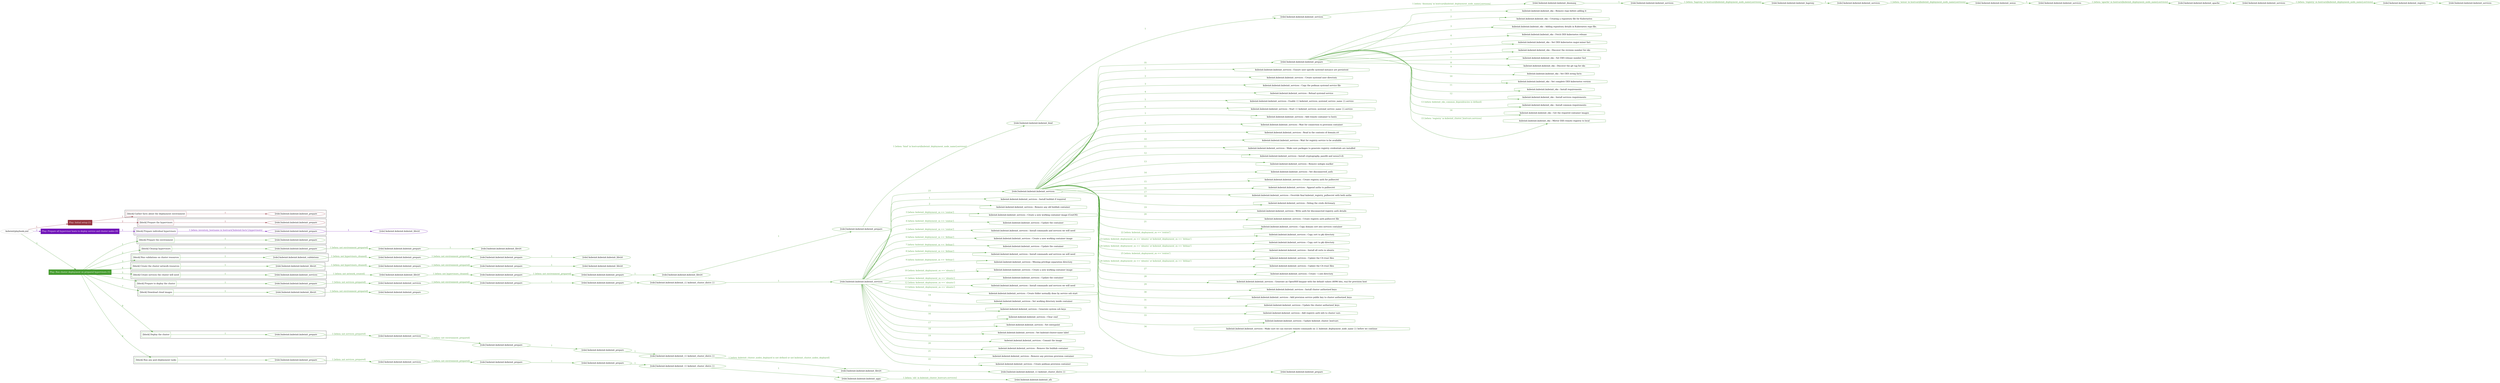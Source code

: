 digraph {
	graph [concentrate=true ordering=in rankdir=LR ratio=fill]
	edge [esep=5 sep=10]
	"kubeinit/playbook.yml" [id=root_node style=dotted]
	play_918ba68a [label="Play: Initial setup (1)" color="#973540" fontcolor="#ffffff" id=play_918ba68a shape=box style=filled tooltip=localhost]
	"kubeinit/playbook.yml" -> play_918ba68a [label="1 " color="#973540" fontcolor="#973540" id=edge_1efd10ea labeltooltip="1 " tooltip="1 "]
	subgraph "kubeinit.kubeinit.kubeinit_prepare" {
		role_f1407de5 [label="[role] kubeinit.kubeinit.kubeinit_prepare" color="#973540" id=role_f1407de5 tooltip="kubeinit.kubeinit.kubeinit_prepare"]
	}
	subgraph "kubeinit.kubeinit.kubeinit_prepare" {
		role_661bff23 [label="[role] kubeinit.kubeinit.kubeinit_prepare" color="#973540" id=role_661bff23 tooltip="kubeinit.kubeinit.kubeinit_prepare"]
	}
	subgraph "Play: Initial setup (1)" {
		play_918ba68a -> block_8cc761bc [label=1 color="#973540" fontcolor="#973540" id=edge_56174d0a labeltooltip=1 tooltip=1]
		subgraph cluster_block_8cc761bc {
			block_8cc761bc [label="[block] Gather facts about the deployment environment" color="#973540" id=block_8cc761bc labeltooltip="Gather facts about the deployment environment" shape=box tooltip="Gather facts about the deployment environment"]
			block_8cc761bc -> role_f1407de5 [label="1 " color="#973540" fontcolor="#973540" id=edge_96e2b418 labeltooltip="1 " tooltip="1 "]
		}
		play_918ba68a -> block_8b7b8305 [label=2 color="#973540" fontcolor="#973540" id=edge_c484c85b labeltooltip=2 tooltip=2]
		subgraph cluster_block_8b7b8305 {
			block_8b7b8305 [label="[block] Prepare the hypervisors" color="#973540" id=block_8b7b8305 labeltooltip="Prepare the hypervisors" shape=box tooltip="Prepare the hypervisors"]
			block_8b7b8305 -> role_661bff23 [label="1 " color="#973540" fontcolor="#973540" id=edge_1c0a8151 labeltooltip="1 " tooltip="1 "]
		}
	}
	play_7a9ab9d2 [label="Play: Prepare all hypervisor hosts to deploy service and cluster nodes (0)" color="#7114b8" fontcolor="#ffffff" id=play_7a9ab9d2 shape=box style=filled tooltip="Play: Prepare all hypervisor hosts to deploy service and cluster nodes (0)"]
	"kubeinit/playbook.yml" -> play_7a9ab9d2 [label="2 " color="#7114b8" fontcolor="#7114b8" id=edge_cee7fd29 labeltooltip="2 " tooltip="2 "]
	subgraph "kubeinit.kubeinit.kubeinit_libvirt" {
		role_3a8393b5 [label="[role] kubeinit.kubeinit.kubeinit_libvirt" color="#7114b8" id=role_3a8393b5 tooltip="kubeinit.kubeinit.kubeinit_libvirt"]
	}
	subgraph "kubeinit.kubeinit.kubeinit_prepare" {
		role_e92d46e2 [label="[role] kubeinit.kubeinit.kubeinit_prepare" color="#7114b8" id=role_e92d46e2 tooltip="kubeinit.kubeinit.kubeinit_prepare"]
		role_e92d46e2 -> role_3a8393b5 [label="1 " color="#7114b8" fontcolor="#7114b8" id=edge_518bd926 labeltooltip="1 " tooltip="1 "]
	}
	subgraph "Play: Prepare all hypervisor hosts to deploy service and cluster nodes (0)" {
		play_7a9ab9d2 -> block_3cc7a1a1 [label=1 color="#7114b8" fontcolor="#7114b8" id=edge_6fb647cf labeltooltip=1 tooltip=1]
		subgraph cluster_block_3cc7a1a1 {
			block_3cc7a1a1 [label="[block] Prepare individual hypervisors" color="#7114b8" id=block_3cc7a1a1 labeltooltip="Prepare individual hypervisors" shape=box tooltip="Prepare individual hypervisors"]
			block_3cc7a1a1 -> role_e92d46e2 [label="1 [when: inventory_hostname in hostvars['kubeinit-facts'].hypervisors]" color="#7114b8" fontcolor="#7114b8" id=edge_5772d5d2 labeltooltip="1 [when: inventory_hostname in hostvars['kubeinit-facts'].hypervisors]" tooltip="1 [when: inventory_hostname in hostvars['kubeinit-facts'].hypervisors]"]
		}
	}
	play_3d552c32 [label="Play: Run cluster deployment on prepared hypervisors (1)" color="#469c30" fontcolor="#ffffff" id=play_3d552c32 shape=box style=filled tooltip=localhost]
	"kubeinit/playbook.yml" -> play_3d552c32 [label="3 " color="#469c30" fontcolor="#469c30" id=edge_60f2bf89 labeltooltip="3 " tooltip="3 "]
	subgraph "kubeinit.kubeinit.kubeinit_prepare" {
		role_f127b344 [label="[role] kubeinit.kubeinit.kubeinit_prepare" color="#469c30" id=role_f127b344 tooltip="kubeinit.kubeinit.kubeinit_prepare"]
	}
	subgraph "kubeinit.kubeinit.kubeinit_libvirt" {
		role_cf878d34 [label="[role] kubeinit.kubeinit.kubeinit_libvirt" color="#469c30" id=role_cf878d34 tooltip="kubeinit.kubeinit.kubeinit_libvirt"]
	}
	subgraph "kubeinit.kubeinit.kubeinit_prepare" {
		role_595ef79d [label="[role] kubeinit.kubeinit.kubeinit_prepare" color="#469c30" id=role_595ef79d tooltip="kubeinit.kubeinit.kubeinit_prepare"]
		role_595ef79d -> role_cf878d34 [label="1 " color="#469c30" fontcolor="#469c30" id=edge_b015c3ea labeltooltip="1 " tooltip="1 "]
	}
	subgraph "kubeinit.kubeinit.kubeinit_prepare" {
		role_7c48eb66 [label="[role] kubeinit.kubeinit.kubeinit_prepare" color="#469c30" id=role_7c48eb66 tooltip="kubeinit.kubeinit.kubeinit_prepare"]
		role_7c48eb66 -> role_595ef79d [label="1 [when: not environment_prepared]" color="#469c30" fontcolor="#469c30" id=edge_e0b73550 labeltooltip="1 [when: not environment_prepared]" tooltip="1 [when: not environment_prepared]"]
	}
	subgraph "kubeinit.kubeinit.kubeinit_libvirt" {
		role_bab818fd [label="[role] kubeinit.kubeinit.kubeinit_libvirt" color="#469c30" id=role_bab818fd tooltip="kubeinit.kubeinit.kubeinit_libvirt"]
	}
	subgraph "kubeinit.kubeinit.kubeinit_prepare" {
		role_81f5540a [label="[role] kubeinit.kubeinit.kubeinit_prepare" color="#469c30" id=role_81f5540a tooltip="kubeinit.kubeinit.kubeinit_prepare"]
		role_81f5540a -> role_bab818fd [label="1 " color="#469c30" fontcolor="#469c30" id=edge_d04f6490 labeltooltip="1 " tooltip="1 "]
	}
	subgraph "kubeinit.kubeinit.kubeinit_prepare" {
		role_abc02565 [label="[role] kubeinit.kubeinit.kubeinit_prepare" color="#469c30" id=role_abc02565 tooltip="kubeinit.kubeinit.kubeinit_prepare"]
		role_abc02565 -> role_81f5540a [label="1 [when: not environment_prepared]" color="#469c30" fontcolor="#469c30" id=edge_1046a09b labeltooltip="1 [when: not environment_prepared]" tooltip="1 [when: not environment_prepared]"]
	}
	subgraph "kubeinit.kubeinit.kubeinit_validations" {
		role_a1668cff [label="[role] kubeinit.kubeinit.kubeinit_validations" color="#469c30" id=role_a1668cff tooltip="kubeinit.kubeinit.kubeinit_validations"]
		role_a1668cff -> role_abc02565 [label="1 [when: not hypervisors_cleaned]" color="#469c30" fontcolor="#469c30" id=edge_bd4558d5 labeltooltip="1 [when: not hypervisors_cleaned]" tooltip="1 [when: not hypervisors_cleaned]"]
	}
	subgraph "kubeinit.kubeinit.kubeinit_libvirt" {
		role_62e6d773 [label="[role] kubeinit.kubeinit.kubeinit_libvirt" color="#469c30" id=role_62e6d773 tooltip="kubeinit.kubeinit.kubeinit_libvirt"]
	}
	subgraph "kubeinit.kubeinit.kubeinit_prepare" {
		role_0148365e [label="[role] kubeinit.kubeinit.kubeinit_prepare" color="#469c30" id=role_0148365e tooltip="kubeinit.kubeinit.kubeinit_prepare"]
		role_0148365e -> role_62e6d773 [label="1 " color="#469c30" fontcolor="#469c30" id=edge_e806e5a5 labeltooltip="1 " tooltip="1 "]
	}
	subgraph "kubeinit.kubeinit.kubeinit_prepare" {
		role_32437adc [label="[role] kubeinit.kubeinit.kubeinit_prepare" color="#469c30" id=role_32437adc tooltip="kubeinit.kubeinit.kubeinit_prepare"]
		role_32437adc -> role_0148365e [label="1 [when: not environment_prepared]" color="#469c30" fontcolor="#469c30" id=edge_6270b22f labeltooltip="1 [when: not environment_prepared]" tooltip="1 [when: not environment_prepared]"]
	}
	subgraph "kubeinit.kubeinit.kubeinit_libvirt" {
		role_ecfae9c5 [label="[role] kubeinit.kubeinit.kubeinit_libvirt" color="#469c30" id=role_ecfae9c5 tooltip="kubeinit.kubeinit.kubeinit_libvirt"]
		role_ecfae9c5 -> role_32437adc [label="1 [when: not hypervisors_cleaned]" color="#469c30" fontcolor="#469c30" id=edge_6fb4c819 labeltooltip="1 [when: not hypervisors_cleaned]" tooltip="1 [when: not hypervisors_cleaned]"]
	}
	subgraph "kubeinit.kubeinit.kubeinit_services" {
		role_094075ec [label="[role] kubeinit.kubeinit.kubeinit_services" color="#469c30" id=role_094075ec tooltip="kubeinit.kubeinit.kubeinit_services"]
	}
	subgraph "kubeinit.kubeinit.kubeinit_registry" {
		role_20c29e0c [label="[role] kubeinit.kubeinit.kubeinit_registry" color="#469c30" id=role_20c29e0c tooltip="kubeinit.kubeinit.kubeinit_registry"]
		role_20c29e0c -> role_094075ec [label="1 " color="#469c30" fontcolor="#469c30" id=edge_195f979a labeltooltip="1 " tooltip="1 "]
	}
	subgraph "kubeinit.kubeinit.kubeinit_services" {
		role_046f8056 [label="[role] kubeinit.kubeinit.kubeinit_services" color="#469c30" id=role_046f8056 tooltip="kubeinit.kubeinit.kubeinit_services"]
		role_046f8056 -> role_20c29e0c [label="1 [when: 'registry' in hostvars[kubeinit_deployment_node_name].services]" color="#469c30" fontcolor="#469c30" id=edge_88fe9c7a labeltooltip="1 [when: 'registry' in hostvars[kubeinit_deployment_node_name].services]" tooltip="1 [when: 'registry' in hostvars[kubeinit_deployment_node_name].services]"]
	}
	subgraph "kubeinit.kubeinit.kubeinit_apache" {
		role_837d3e04 [label="[role] kubeinit.kubeinit.kubeinit_apache" color="#469c30" id=role_837d3e04 tooltip="kubeinit.kubeinit.kubeinit_apache"]
		role_837d3e04 -> role_046f8056 [label="1 " color="#469c30" fontcolor="#469c30" id=edge_8263f199 labeltooltip="1 " tooltip="1 "]
	}
	subgraph "kubeinit.kubeinit.kubeinit_services" {
		role_07a16ecd [label="[role] kubeinit.kubeinit.kubeinit_services" color="#469c30" id=role_07a16ecd tooltip="kubeinit.kubeinit.kubeinit_services"]
		role_07a16ecd -> role_837d3e04 [label="1 [when: 'apache' in hostvars[kubeinit_deployment_node_name].services]" color="#469c30" fontcolor="#469c30" id=edge_9e094db0 labeltooltip="1 [when: 'apache' in hostvars[kubeinit_deployment_node_name].services]" tooltip="1 [when: 'apache' in hostvars[kubeinit_deployment_node_name].services]"]
	}
	subgraph "kubeinit.kubeinit.kubeinit_nexus" {
		role_4c5d4cc5 [label="[role] kubeinit.kubeinit.kubeinit_nexus" color="#469c30" id=role_4c5d4cc5 tooltip="kubeinit.kubeinit.kubeinit_nexus"]
		role_4c5d4cc5 -> role_07a16ecd [label="1 " color="#469c30" fontcolor="#469c30" id=edge_5bdc5581 labeltooltip="1 " tooltip="1 "]
	}
	subgraph "kubeinit.kubeinit.kubeinit_services" {
		role_9b6362ce [label="[role] kubeinit.kubeinit.kubeinit_services" color="#469c30" id=role_9b6362ce tooltip="kubeinit.kubeinit.kubeinit_services"]
		role_9b6362ce -> role_4c5d4cc5 [label="1 [when: 'nexus' in hostvars[kubeinit_deployment_node_name].services]" color="#469c30" fontcolor="#469c30" id=edge_28c1fb8c labeltooltip="1 [when: 'nexus' in hostvars[kubeinit_deployment_node_name].services]" tooltip="1 [when: 'nexus' in hostvars[kubeinit_deployment_node_name].services]"]
	}
	subgraph "kubeinit.kubeinit.kubeinit_haproxy" {
		role_a5d31be4 [label="[role] kubeinit.kubeinit.kubeinit_haproxy" color="#469c30" id=role_a5d31be4 tooltip="kubeinit.kubeinit.kubeinit_haproxy"]
		role_a5d31be4 -> role_9b6362ce [label="1 " color="#469c30" fontcolor="#469c30" id=edge_3c68ffe3 labeltooltip="1 " tooltip="1 "]
	}
	subgraph "kubeinit.kubeinit.kubeinit_services" {
		role_4339f6b8 [label="[role] kubeinit.kubeinit.kubeinit_services" color="#469c30" id=role_4339f6b8 tooltip="kubeinit.kubeinit.kubeinit_services"]
		role_4339f6b8 -> role_a5d31be4 [label="1 [when: 'haproxy' in hostvars[kubeinit_deployment_node_name].services]" color="#469c30" fontcolor="#469c30" id=edge_f5efeb4f labeltooltip="1 [when: 'haproxy' in hostvars[kubeinit_deployment_node_name].services]" tooltip="1 [when: 'haproxy' in hostvars[kubeinit_deployment_node_name].services]"]
	}
	subgraph "kubeinit.kubeinit.kubeinit_dnsmasq" {
		role_e141abd1 [label="[role] kubeinit.kubeinit.kubeinit_dnsmasq" color="#469c30" id=role_e141abd1 tooltip="kubeinit.kubeinit.kubeinit_dnsmasq"]
		role_e141abd1 -> role_4339f6b8 [label="1 " color="#469c30" fontcolor="#469c30" id=edge_d1f5dcd1 labeltooltip="1 " tooltip="1 "]
	}
	subgraph "kubeinit.kubeinit.kubeinit_services" {
		role_dd51d723 [label="[role] kubeinit.kubeinit.kubeinit_services" color="#469c30" id=role_dd51d723 tooltip="kubeinit.kubeinit.kubeinit_services"]
		role_dd51d723 -> role_e141abd1 [label="1 [when: 'dnsmasq' in hostvars[kubeinit_deployment_node_name].services]" color="#469c30" fontcolor="#469c30" id=edge_9f2aecbc labeltooltip="1 [when: 'dnsmasq' in hostvars[kubeinit_deployment_node_name].services]" tooltip="1 [when: 'dnsmasq' in hostvars[kubeinit_deployment_node_name].services]"]
	}
	subgraph "kubeinit.kubeinit.kubeinit_bind" {
		role_f101cf07 [label="[role] kubeinit.kubeinit.kubeinit_bind" color="#469c30" id=role_f101cf07 tooltip="kubeinit.kubeinit.kubeinit_bind"]
		role_f101cf07 -> role_dd51d723 [label="1 " color="#469c30" fontcolor="#469c30" id=edge_1d645b64 labeltooltip="1 " tooltip="1 "]
	}
	subgraph "kubeinit.kubeinit.kubeinit_prepare" {
		role_5f753bd7 [label="[role] kubeinit.kubeinit.kubeinit_prepare" color="#469c30" id=role_5f753bd7 tooltip="kubeinit.kubeinit.kubeinit_prepare"]
		role_5f753bd7 -> role_f101cf07 [label="1 [when: 'bind' in hostvars[kubeinit_deployment_node_name].services]" color="#469c30" fontcolor="#469c30" id=edge_b86a0fb8 labeltooltip="1 [when: 'bind' in hostvars[kubeinit_deployment_node_name].services]" tooltip="1 [when: 'bind' in hostvars[kubeinit_deployment_node_name].services]"]
	}
	subgraph "kubeinit.kubeinit.kubeinit_libvirt" {
		role_2f51379f [label="[role] kubeinit.kubeinit.kubeinit_libvirt" color="#469c30" id=role_2f51379f tooltip="kubeinit.kubeinit.kubeinit_libvirt"]
		role_2f51379f -> role_5f753bd7 [label="1 " color="#469c30" fontcolor="#469c30" id=edge_13c995a6 labeltooltip="1 " tooltip="1 "]
	}
	subgraph "kubeinit.kubeinit.kubeinit_prepare" {
		role_6bbb5c79 [label="[role] kubeinit.kubeinit.kubeinit_prepare" color="#469c30" id=role_6bbb5c79 tooltip="kubeinit.kubeinit.kubeinit_prepare"]
		role_6bbb5c79 -> role_2f51379f [label="1 " color="#469c30" fontcolor="#469c30" id=edge_7dc81971 labeltooltip="1 " tooltip="1 "]
	}
	subgraph "kubeinit.kubeinit.kubeinit_prepare" {
		role_c3bdc1fc [label="[role] kubeinit.kubeinit.kubeinit_prepare" color="#469c30" id=role_c3bdc1fc tooltip="kubeinit.kubeinit.kubeinit_prepare"]
		role_c3bdc1fc -> role_6bbb5c79 [label="1 [when: not environment_prepared]" color="#469c30" fontcolor="#469c30" id=edge_ed33819f labeltooltip="1 [when: not environment_prepared]" tooltip="1 [when: not environment_prepared]"]
	}
	subgraph "kubeinit.kubeinit.kubeinit_libvirt" {
		role_c82b112e [label="[role] kubeinit.kubeinit.kubeinit_libvirt" color="#469c30" id=role_c82b112e tooltip="kubeinit.kubeinit.kubeinit_libvirt"]
		role_c82b112e -> role_c3bdc1fc [label="1 [when: not hypervisors_cleaned]" color="#469c30" fontcolor="#469c30" id=edge_be7187ee labeltooltip="1 [when: not hypervisors_cleaned]" tooltip="1 [when: not hypervisors_cleaned]"]
	}
	subgraph "kubeinit.kubeinit.kubeinit_services" {
		role_43496c4a [label="[role] kubeinit.kubeinit.kubeinit_services" color="#469c30" id=role_43496c4a tooltip="kubeinit.kubeinit.kubeinit_services"]
		role_43496c4a -> role_c82b112e [label="1 [when: not network_created]" color="#469c30" fontcolor="#469c30" id=edge_f74a3f91 labeltooltip="1 [when: not network_created]" tooltip="1 [when: not network_created]"]
	}
	subgraph "kubeinit.kubeinit.kubeinit_prepare" {
		role_42f8199a [label="[role] kubeinit.kubeinit.kubeinit_prepare" color="#469c30" id=role_42f8199a tooltip="kubeinit.kubeinit.kubeinit_prepare"]
		task_9af35cc7 [label="kubeinit.kubeinit.kubeinit_eks : Remove repo before adding it" color="#469c30" id=task_9af35cc7 shape=octagon tooltip="kubeinit.kubeinit.kubeinit_eks : Remove repo before adding it"]
		role_42f8199a -> task_9af35cc7 [label="1 " color="#469c30" fontcolor="#469c30" id=edge_1e8f75eb labeltooltip="1 " tooltip="1 "]
		task_215d381b [label="kubeinit.kubeinit.kubeinit_eks : Creating a repository file for Kubernetes" color="#469c30" id=task_215d381b shape=octagon tooltip="kubeinit.kubeinit.kubeinit_eks : Creating a repository file for Kubernetes"]
		role_42f8199a -> task_215d381b [label="2 " color="#469c30" fontcolor="#469c30" id=edge_4d7ae6e7 labeltooltip="2 " tooltip="2 "]
		task_49baae92 [label="kubeinit.kubeinit.kubeinit_eks : Adding repository details in Kubernetes repo file." color="#469c30" id=task_49baae92 shape=octagon tooltip="kubeinit.kubeinit.kubeinit_eks : Adding repository details in Kubernetes repo file."]
		role_42f8199a -> task_49baae92 [label="3 " color="#469c30" fontcolor="#469c30" id=edge_c2b42218 labeltooltip="3 " tooltip="3 "]
		task_e6534725 [label="kubeinit.kubeinit.kubeinit_eks : Fetch EKS kubernetes release" color="#469c30" id=task_e6534725 shape=octagon tooltip="kubeinit.kubeinit.kubeinit_eks : Fetch EKS kubernetes release"]
		role_42f8199a -> task_e6534725 [label="4 " color="#469c30" fontcolor="#469c30" id=edge_189df18c labeltooltip="4 " tooltip="4 "]
		task_7bc4596c [label="kubeinit.kubeinit.kubeinit_eks : Set EKS kubernetes major-minor fact" color="#469c30" id=task_7bc4596c shape=octagon tooltip="kubeinit.kubeinit.kubeinit_eks : Set EKS kubernetes major-minor fact"]
		role_42f8199a -> task_7bc4596c [label="5 " color="#469c30" fontcolor="#469c30" id=edge_dc9da13e labeltooltip="5 " tooltip="5 "]
		task_29f03e76 [label="kubeinit.kubeinit.kubeinit_eks : Discover the revision number for eks" color="#469c30" id=task_29f03e76 shape=octagon tooltip="kubeinit.kubeinit.kubeinit_eks : Discover the revision number for eks"]
		role_42f8199a -> task_29f03e76 [label="6 " color="#469c30" fontcolor="#469c30" id=edge_218143d6 labeltooltip="6 " tooltip="6 "]
		task_24f4b43c [label="kubeinit.kubeinit.kubeinit_eks : Set EKS release number fact" color="#469c30" id=task_24f4b43c shape=octagon tooltip="kubeinit.kubeinit.kubeinit_eks : Set EKS release number fact"]
		role_42f8199a -> task_24f4b43c [label="7 " color="#469c30" fontcolor="#469c30" id=edge_a0291d5d labeltooltip="7 " tooltip="7 "]
		task_e6f77eea [label="kubeinit.kubeinit.kubeinit_eks : Discover the git tag for eks" color="#469c30" id=task_e6f77eea shape=octagon tooltip="kubeinit.kubeinit.kubeinit_eks : Discover the git tag for eks"]
		role_42f8199a -> task_e6f77eea [label="8 " color="#469c30" fontcolor="#469c30" id=edge_dbdc8df5 labeltooltip="8 " tooltip="8 "]
		task_4ca1ca6b [label="kubeinit.kubeinit.kubeinit_eks : Set EKS string facts" color="#469c30" id=task_4ca1ca6b shape=octagon tooltip="kubeinit.kubeinit.kubeinit_eks : Set EKS string facts"]
		role_42f8199a -> task_4ca1ca6b [label="9 " color="#469c30" fontcolor="#469c30" id=edge_fba6ec37 labeltooltip="9 " tooltip="9 "]
		task_c435a0f3 [label="kubeinit.kubeinit.kubeinit_eks : Set complete EKS kubernetes version" color="#469c30" id=task_c435a0f3 shape=octagon tooltip="kubeinit.kubeinit.kubeinit_eks : Set complete EKS kubernetes version"]
		role_42f8199a -> task_c435a0f3 [label="10 " color="#469c30" fontcolor="#469c30" id=edge_bc1da6d1 labeltooltip="10 " tooltip="10 "]
		task_bbf9739a [label="kubeinit.kubeinit.kubeinit_eks : Install requirements" color="#469c30" id=task_bbf9739a shape=octagon tooltip="kubeinit.kubeinit.kubeinit_eks : Install requirements"]
		role_42f8199a -> task_bbf9739a [label="11 " color="#469c30" fontcolor="#469c30" id=edge_f922e145 labeltooltip="11 " tooltip="11 "]
		task_8426e854 [label="kubeinit.kubeinit.kubeinit_eks : Install services requirements" color="#469c30" id=task_8426e854 shape=octagon tooltip="kubeinit.kubeinit.kubeinit_eks : Install services requirements"]
		role_42f8199a -> task_8426e854 [label="12 " color="#469c30" fontcolor="#469c30" id=edge_8ace7669 labeltooltip="12 " tooltip="12 "]
		task_979f7e1d [label="kubeinit.kubeinit.kubeinit_eks : Install common requirements" color="#469c30" id=task_979f7e1d shape=octagon tooltip="kubeinit.kubeinit.kubeinit_eks : Install common requirements"]
		role_42f8199a -> task_979f7e1d [label="13 [when: kubeinit_eks_common_dependencies is defined]" color="#469c30" fontcolor="#469c30" id=edge_9b3107b0 labeltooltip="13 [when: kubeinit_eks_common_dependencies is defined]" tooltip="13 [when: kubeinit_eks_common_dependencies is defined]"]
		task_adcc5606 [label="kubeinit.kubeinit.kubeinit_eks : Get the required container images" color="#469c30" id=task_adcc5606 shape=octagon tooltip="kubeinit.kubeinit.kubeinit_eks : Get the required container images"]
		role_42f8199a -> task_adcc5606 [label="14 " color="#469c30" fontcolor="#469c30" id=edge_98e4f3e7 labeltooltip="14 " tooltip="14 "]
		task_8ec6428d [label="kubeinit.kubeinit.kubeinit_eks : Mirror EKS remote registry to local" color="#469c30" id=task_8ec6428d shape=octagon tooltip="kubeinit.kubeinit.kubeinit_eks : Mirror EKS remote registry to local"]
		role_42f8199a -> task_8ec6428d [label="15 [when: 'registry' in kubeinit_cluster_hostvars.services]" color="#469c30" fontcolor="#469c30" id=edge_6ce6237f labeltooltip="15 [when: 'registry' in kubeinit_cluster_hostvars.services]" tooltip="15 [when: 'registry' in kubeinit_cluster_hostvars.services]"]
	}
	subgraph "kubeinit.kubeinit.kubeinit_services" {
		role_307acd22 [label="[role] kubeinit.kubeinit.kubeinit_services" color="#469c30" id=role_307acd22 tooltip="kubeinit.kubeinit.kubeinit_services"]
		task_30e42488 [label="kubeinit.kubeinit.kubeinit_services : Ensure user specific systemd instance are persistent" color="#469c30" id=task_30e42488 shape=octagon tooltip="kubeinit.kubeinit.kubeinit_services : Ensure user specific systemd instance are persistent"]
		role_307acd22 -> task_30e42488 [label="1 " color="#469c30" fontcolor="#469c30" id=edge_3dcd9b49 labeltooltip="1 " tooltip="1 "]
		task_85291758 [label="kubeinit.kubeinit.kubeinit_services : Create systemd user directory" color="#469c30" id=task_85291758 shape=octagon tooltip="kubeinit.kubeinit.kubeinit_services : Create systemd user directory"]
		role_307acd22 -> task_85291758 [label="2 " color="#469c30" fontcolor="#469c30" id=edge_a69eae32 labeltooltip="2 " tooltip="2 "]
		task_4ec58cf5 [label="kubeinit.kubeinit.kubeinit_services : Copy the podman systemd service file" color="#469c30" id=task_4ec58cf5 shape=octagon tooltip="kubeinit.kubeinit.kubeinit_services : Copy the podman systemd service file"]
		role_307acd22 -> task_4ec58cf5 [label="3 " color="#469c30" fontcolor="#469c30" id=edge_cf082156 labeltooltip="3 " tooltip="3 "]
		task_69dcc1e6 [label="kubeinit.kubeinit.kubeinit_services : Reload systemd service" color="#469c30" id=task_69dcc1e6 shape=octagon tooltip="kubeinit.kubeinit.kubeinit_services : Reload systemd service"]
		role_307acd22 -> task_69dcc1e6 [label="4 " color="#469c30" fontcolor="#469c30" id=edge_c8e38b6d labeltooltip="4 " tooltip="4 "]
		task_1b8754cc [label="kubeinit.kubeinit.kubeinit_services : Enable {{ kubeinit_services_systemd_service_name }}.service" color="#469c30" id=task_1b8754cc shape=octagon tooltip="kubeinit.kubeinit.kubeinit_services : Enable {{ kubeinit_services_systemd_service_name }}.service"]
		role_307acd22 -> task_1b8754cc [label="5 " color="#469c30" fontcolor="#469c30" id=edge_4c748809 labeltooltip="5 " tooltip="5 "]
		task_e5d7d8bf [label="kubeinit.kubeinit.kubeinit_services : Start {{ kubeinit_services_systemd_service_name }}.service" color="#469c30" id=task_e5d7d8bf shape=octagon tooltip="kubeinit.kubeinit.kubeinit_services : Start {{ kubeinit_services_systemd_service_name }}.service"]
		role_307acd22 -> task_e5d7d8bf [label="6 " color="#469c30" fontcolor="#469c30" id=edge_524674cd labeltooltip="6 " tooltip="6 "]
		task_8543f63f [label="kubeinit.kubeinit.kubeinit_services : Add remote container to hosts" color="#469c30" id=task_8543f63f shape=octagon tooltip="kubeinit.kubeinit.kubeinit_services : Add remote container to hosts"]
		role_307acd22 -> task_8543f63f [label="7 " color="#469c30" fontcolor="#469c30" id=edge_c6b03e68 labeltooltip="7 " tooltip="7 "]
		task_9520b2fe [label="kubeinit.kubeinit.kubeinit_services : Wait for connection to provision container" color="#469c30" id=task_9520b2fe shape=octagon tooltip="kubeinit.kubeinit.kubeinit_services : Wait for connection to provision container"]
		role_307acd22 -> task_9520b2fe [label="8 " color="#469c30" fontcolor="#469c30" id=edge_a61e3e2c labeltooltip="8 " tooltip="8 "]
		task_41a17aa3 [label="kubeinit.kubeinit.kubeinit_services : Read in the contents of domain.crt" color="#469c30" id=task_41a17aa3 shape=octagon tooltip="kubeinit.kubeinit.kubeinit_services : Read in the contents of domain.crt"]
		role_307acd22 -> task_41a17aa3 [label="9 " color="#469c30" fontcolor="#469c30" id=edge_8b7b2b01 labeltooltip="9 " tooltip="9 "]
		task_9b8e089e [label="kubeinit.kubeinit.kubeinit_services : Wait for registry service to be available" color="#469c30" id=task_9b8e089e shape=octagon tooltip="kubeinit.kubeinit.kubeinit_services : Wait for registry service to be available"]
		role_307acd22 -> task_9b8e089e [label="10 " color="#469c30" fontcolor="#469c30" id=edge_cb2e9cdb labeltooltip="10 " tooltip="10 "]
		task_9bdd2e26 [label="kubeinit.kubeinit.kubeinit_services : Make sure packages to generate registry credentials are installed" color="#469c30" id=task_9bdd2e26 shape=octagon tooltip="kubeinit.kubeinit.kubeinit_services : Make sure packages to generate registry credentials are installed"]
		role_307acd22 -> task_9bdd2e26 [label="11 " color="#469c30" fontcolor="#469c30" id=edge_29523426 labeltooltip="11 " tooltip="11 "]
		task_65dc032c [label="kubeinit.kubeinit.kubeinit_services : Install cryptography, passlib and nexus3-cli" color="#469c30" id=task_65dc032c shape=octagon tooltip="kubeinit.kubeinit.kubeinit_services : Install cryptography, passlib and nexus3-cli"]
		role_307acd22 -> task_65dc032c [label="12 " color="#469c30" fontcolor="#469c30" id=edge_58adaeaa labeltooltip="12 " tooltip="12 "]
		task_3d05389c [label="kubeinit.kubeinit.kubeinit_services : Remove nologin marker" color="#469c30" id=task_3d05389c shape=octagon tooltip="kubeinit.kubeinit.kubeinit_services : Remove nologin marker"]
		role_307acd22 -> task_3d05389c [label="13 " color="#469c30" fontcolor="#469c30" id=edge_f75b898b labeltooltip="13 " tooltip="13 "]
		task_16c0255d [label="kubeinit.kubeinit.kubeinit_services : Set disconnected_auth" color="#469c30" id=task_16c0255d shape=octagon tooltip="kubeinit.kubeinit.kubeinit_services : Set disconnected_auth"]
		role_307acd22 -> task_16c0255d [label="14 " color="#469c30" fontcolor="#469c30" id=edge_a889833c labeltooltip="14 " tooltip="14 "]
		task_a5f92e58 [label="kubeinit.kubeinit.kubeinit_services : Create registry auth for pullsecret" color="#469c30" id=task_a5f92e58 shape=octagon tooltip="kubeinit.kubeinit.kubeinit_services : Create registry auth for pullsecret"]
		role_307acd22 -> task_a5f92e58 [label="15 " color="#469c30" fontcolor="#469c30" id=edge_92646d1c labeltooltip="15 " tooltip="15 "]
		task_7dbdfa8f [label="kubeinit.kubeinit.kubeinit_services : Append auths to pullsecret" color="#469c30" id=task_7dbdfa8f shape=octagon tooltip="kubeinit.kubeinit.kubeinit_services : Append auths to pullsecret"]
		role_307acd22 -> task_7dbdfa8f [label="16 " color="#469c30" fontcolor="#469c30" id=edge_7714f442 labeltooltip="16 " tooltip="16 "]
		task_cff396f3 [label="kubeinit.kubeinit.kubeinit_services : Override final kubeinit_registry_pullsecret with both auths" color="#469c30" id=task_cff396f3 shape=octagon tooltip="kubeinit.kubeinit.kubeinit_services : Override final kubeinit_registry_pullsecret with both auths"]
		role_307acd22 -> task_cff396f3 [label="17 " color="#469c30" fontcolor="#469c30" id=edge_9286ceb4 labeltooltip="17 " tooltip="17 "]
		task_c9c9a15b [label="kubeinit.kubeinit.kubeinit_services : Debug the creds dictionary" color="#469c30" id=task_c9c9a15b shape=octagon tooltip="kubeinit.kubeinit.kubeinit_services : Debug the creds dictionary"]
		role_307acd22 -> task_c9c9a15b [label="18 " color="#469c30" fontcolor="#469c30" id=edge_f8be31ab labeltooltip="18 " tooltip="18 "]
		task_5d37d640 [label="kubeinit.kubeinit.kubeinit_services : Write auth for disconnected registry auth details" color="#469c30" id=task_5d37d640 shape=octagon tooltip="kubeinit.kubeinit.kubeinit_services : Write auth for disconnected registry auth details"]
		role_307acd22 -> task_5d37d640 [label="19 " color="#469c30" fontcolor="#469c30" id=edge_81e962ee labeltooltip="19 " tooltip="19 "]
		task_009788d4 [label="kubeinit.kubeinit.kubeinit_services : Create registry auth pullsecret file" color="#469c30" id=task_009788d4 shape=octagon tooltip="kubeinit.kubeinit.kubeinit_services : Create registry auth pullsecret file"]
		role_307acd22 -> task_009788d4 [label="20 " color="#469c30" fontcolor="#469c30" id=edge_2ae14d13 labeltooltip="20 " tooltip="20 "]
		task_70c529dd [label="kubeinit.kubeinit.kubeinit_services : Copy domain cert into services container" color="#469c30" id=task_70c529dd shape=octagon tooltip="kubeinit.kubeinit.kubeinit_services : Copy domain cert into services container"]
		role_307acd22 -> task_70c529dd [label="21 " color="#469c30" fontcolor="#469c30" id=edge_2f804ef8 labeltooltip="21 " tooltip="21 "]
		task_13a7d7d1 [label="kubeinit.kubeinit.kubeinit_services : Copy cert to pki directory" color="#469c30" id=task_13a7d7d1 shape=octagon tooltip="kubeinit.kubeinit.kubeinit_services : Copy cert to pki directory"]
		role_307acd22 -> task_13a7d7d1 [label="22 [when: kubeinit_deployment_os == 'centos']" color="#469c30" fontcolor="#469c30" id=edge_45bb9f56 labeltooltip="22 [when: kubeinit_deployment_os == 'centos']" tooltip="22 [when: kubeinit_deployment_os == 'centos']"]
		task_66805b51 [label="kubeinit.kubeinit.kubeinit_services : Copy cert to pki directory" color="#469c30" id=task_66805b51 shape=octagon tooltip="kubeinit.kubeinit.kubeinit_services : Copy cert to pki directory"]
		role_307acd22 -> task_66805b51 [label="23 [when: kubeinit_deployment_os == 'ubuntu' or kubeinit_deployment_os == 'debian']" color="#469c30" fontcolor="#469c30" id=edge_b3bb1c3d labeltooltip="23 [when: kubeinit_deployment_os == 'ubuntu' or kubeinit_deployment_os == 'debian']" tooltip="23 [when: kubeinit_deployment_os == 'ubuntu' or kubeinit_deployment_os == 'debian']"]
		task_40d03343 [label="kubeinit.kubeinit.kubeinit_services : Install all certs in ubuntu" color="#469c30" id=task_40d03343 shape=octagon tooltip="kubeinit.kubeinit.kubeinit_services : Install all certs in ubuntu"]
		role_307acd22 -> task_40d03343 [label="24 [when: kubeinit_deployment_os == 'ubuntu' or kubeinit_deployment_os == 'debian']" color="#469c30" fontcolor="#469c30" id=edge_884d2e25 labeltooltip="24 [when: kubeinit_deployment_os == 'ubuntu' or kubeinit_deployment_os == 'debian']" tooltip="24 [when: kubeinit_deployment_os == 'ubuntu' or kubeinit_deployment_os == 'debian']"]
		task_c6a378ef [label="kubeinit.kubeinit.kubeinit_services : Update the CA trust files" color="#469c30" id=task_c6a378ef shape=octagon tooltip="kubeinit.kubeinit.kubeinit_services : Update the CA trust files"]
		role_307acd22 -> task_c6a378ef [label="25 [when: kubeinit_deployment_os == 'centos']" color="#469c30" fontcolor="#469c30" id=edge_f44ca7bc labeltooltip="25 [when: kubeinit_deployment_os == 'centos']" tooltip="25 [when: kubeinit_deployment_os == 'centos']"]
		task_0d7b70af [label="kubeinit.kubeinit.kubeinit_services : Update the CA trust files" color="#469c30" id=task_0d7b70af shape=octagon tooltip="kubeinit.kubeinit.kubeinit_services : Update the CA trust files"]
		role_307acd22 -> task_0d7b70af [label="26 [when: kubeinit_deployment_os == 'ubuntu' or kubeinit_deployment_os == 'debian']" color="#469c30" fontcolor="#469c30" id=edge_46f0b2e3 labeltooltip="26 [when: kubeinit_deployment_os == 'ubuntu' or kubeinit_deployment_os == 'debian']" tooltip="26 [when: kubeinit_deployment_os == 'ubuntu' or kubeinit_deployment_os == 'debian']"]
		task_1776f229 [label="kubeinit.kubeinit.kubeinit_services : Create ~/.ssh directory" color="#469c30" id=task_1776f229 shape=octagon tooltip="kubeinit.kubeinit.kubeinit_services : Create ~/.ssh directory"]
		role_307acd22 -> task_1776f229 [label="27 " color="#469c30" fontcolor="#469c30" id=edge_2a026d01 labeltooltip="27 " tooltip="27 "]
		task_534aa8c3 [label="kubeinit.kubeinit.kubeinit_services : Generate an OpenSSH keypair with the default values (4096 bits, rsa) for provision host" color="#469c30" id=task_534aa8c3 shape=octagon tooltip="kubeinit.kubeinit.kubeinit_services : Generate an OpenSSH keypair with the default values (4096 bits, rsa) for provision host"]
		role_307acd22 -> task_534aa8c3 [label="28 " color="#469c30" fontcolor="#469c30" id=edge_f8530119 labeltooltip="28 " tooltip="28 "]
		task_d08ca2db [label="kubeinit.kubeinit.kubeinit_services : Install cluster authorized keys" color="#469c30" id=task_d08ca2db shape=octagon tooltip="kubeinit.kubeinit.kubeinit_services : Install cluster authorized keys"]
		role_307acd22 -> task_d08ca2db [label="29 " color="#469c30" fontcolor="#469c30" id=edge_13485ac1 labeltooltip="29 " tooltip="29 "]
		task_684bbbc8 [label="kubeinit.kubeinit.kubeinit_services : Add provision service public key to cluster authorized_keys" color="#469c30" id=task_684bbbc8 shape=octagon tooltip="kubeinit.kubeinit.kubeinit_services : Add provision service public key to cluster authorized_keys"]
		role_307acd22 -> task_684bbbc8 [label="30 " color="#469c30" fontcolor="#469c30" id=edge_6015fbfc labeltooltip="30 " tooltip="30 "]
		task_6258ba2a [label="kubeinit.kubeinit.kubeinit_services : Update the cluster authorized_keys" color="#469c30" id=task_6258ba2a shape=octagon tooltip="kubeinit.kubeinit.kubeinit_services : Update the cluster authorized_keys"]
		role_307acd22 -> task_6258ba2a [label="31 " color="#469c30" fontcolor="#469c30" id=edge_d5737298 labeltooltip="31 " tooltip="31 "]
		task_db97fa9f [label="kubeinit.kubeinit.kubeinit_services : Add registry auth info to cluster vars" color="#469c30" id=task_db97fa9f shape=octagon tooltip="kubeinit.kubeinit.kubeinit_services : Add registry auth info to cluster vars"]
		role_307acd22 -> task_db97fa9f [label="32 " color="#469c30" fontcolor="#469c30" id=edge_77e712b2 labeltooltip="32 " tooltip="32 "]
		task_a7b5ab0e [label="kubeinit.kubeinit.kubeinit_services : Update kubeinit_cluster_hostvars" color="#469c30" id=task_a7b5ab0e shape=octagon tooltip="kubeinit.kubeinit.kubeinit_services : Update kubeinit_cluster_hostvars"]
		role_307acd22 -> task_a7b5ab0e [label="33 " color="#469c30" fontcolor="#469c30" id=edge_6d2695e6 labeltooltip="33 " tooltip="33 "]
		task_96824993 [label="kubeinit.kubeinit.kubeinit_services : Make sure we can execute remote commands on {{ kubeinit_deployment_node_name }} before we continue" color="#469c30" id=task_96824993 shape=octagon tooltip="kubeinit.kubeinit.kubeinit_services : Make sure we can execute remote commands on {{ kubeinit_deployment_node_name }} before we continue"]
		role_307acd22 -> task_96824993 [label="34 " color="#469c30" fontcolor="#469c30" id=edge_e182a81d labeltooltip="34 " tooltip="34 "]
		role_307acd22 -> role_42f8199a [label="35 " color="#469c30" fontcolor="#469c30" id=edge_dd78a5ce labeltooltip="35 " tooltip="35 "]
	}
	subgraph "kubeinit.kubeinit.kubeinit_services" {
		role_73b1ce68 [label="[role] kubeinit.kubeinit.kubeinit_services" color="#469c30" id=role_73b1ce68 tooltip="kubeinit.kubeinit.kubeinit_services"]
		task_4a568c9a [label="kubeinit.kubeinit.kubeinit_services : Install buildah if required" color="#469c30" id=task_4a568c9a shape=octagon tooltip="kubeinit.kubeinit.kubeinit_services : Install buildah if required"]
		role_73b1ce68 -> task_4a568c9a [label="1 " color="#469c30" fontcolor="#469c30" id=edge_2e054b9e labeltooltip="1 " tooltip="1 "]
		task_16b2a255 [label="kubeinit.kubeinit.kubeinit_services : Remove any old buildah container" color="#469c30" id=task_16b2a255 shape=octagon tooltip="kubeinit.kubeinit.kubeinit_services : Remove any old buildah container"]
		role_73b1ce68 -> task_16b2a255 [label="2 " color="#469c30" fontcolor="#469c30" id=edge_00b00fae labeltooltip="2 " tooltip="2 "]
		task_f599461d [label="kubeinit.kubeinit.kubeinit_services : Create a new working container image (CentOS)" color="#469c30" id=task_f599461d shape=octagon tooltip="kubeinit.kubeinit.kubeinit_services : Create a new working container image (CentOS)"]
		role_73b1ce68 -> task_f599461d [label="3 [when: kubeinit_deployment_os == 'centos']" color="#469c30" fontcolor="#469c30" id=edge_52fed6fd labeltooltip="3 [when: kubeinit_deployment_os == 'centos']" tooltip="3 [when: kubeinit_deployment_os == 'centos']"]
		task_1ebd8178 [label="kubeinit.kubeinit.kubeinit_services : Update the container" color="#469c30" id=task_1ebd8178 shape=octagon tooltip="kubeinit.kubeinit.kubeinit_services : Update the container"]
		role_73b1ce68 -> task_1ebd8178 [label="4 [when: kubeinit_deployment_os == 'centos']" color="#469c30" fontcolor="#469c30" id=edge_1a1a5a33 labeltooltip="4 [when: kubeinit_deployment_os == 'centos']" tooltip="4 [when: kubeinit_deployment_os == 'centos']"]
		task_cc7ac854 [label="kubeinit.kubeinit.kubeinit_services : Install commands and services we will need" color="#469c30" id=task_cc7ac854 shape=octagon tooltip="kubeinit.kubeinit.kubeinit_services : Install commands and services we will need"]
		role_73b1ce68 -> task_cc7ac854 [label="5 [when: kubeinit_deployment_os == 'centos']" color="#469c30" fontcolor="#469c30" id=edge_6c90a8b9 labeltooltip="5 [when: kubeinit_deployment_os == 'centos']" tooltip="5 [when: kubeinit_deployment_os == 'centos']"]
		task_13251646 [label="kubeinit.kubeinit.kubeinit_services : Create a new working container image" color="#469c30" id=task_13251646 shape=octagon tooltip="kubeinit.kubeinit.kubeinit_services : Create a new working container image"]
		role_73b1ce68 -> task_13251646 [label="6 [when: kubeinit_deployment_os == 'debian']" color="#469c30" fontcolor="#469c30" id=edge_8ee3b98e labeltooltip="6 [when: kubeinit_deployment_os == 'debian']" tooltip="6 [when: kubeinit_deployment_os == 'debian']"]
		task_8b07c138 [label="kubeinit.kubeinit.kubeinit_services : Update the container" color="#469c30" id=task_8b07c138 shape=octagon tooltip="kubeinit.kubeinit.kubeinit_services : Update the container"]
		role_73b1ce68 -> task_8b07c138 [label="7 [when: kubeinit_deployment_os == 'debian']" color="#469c30" fontcolor="#469c30" id=edge_421e4bd8 labeltooltip="7 [when: kubeinit_deployment_os == 'debian']" tooltip="7 [when: kubeinit_deployment_os == 'debian']"]
		task_5b15b09b [label="kubeinit.kubeinit.kubeinit_services : Install commands and services we will need" color="#469c30" id=task_5b15b09b shape=octagon tooltip="kubeinit.kubeinit.kubeinit_services : Install commands and services we will need"]
		role_73b1ce68 -> task_5b15b09b [label="8 [when: kubeinit_deployment_os == 'debian']" color="#469c30" fontcolor="#469c30" id=edge_f30832a0 labeltooltip="8 [when: kubeinit_deployment_os == 'debian']" tooltip="8 [when: kubeinit_deployment_os == 'debian']"]
		task_348df0b5 [label="kubeinit.kubeinit.kubeinit_services : Missing privilege separation directory" color="#469c30" id=task_348df0b5 shape=octagon tooltip="kubeinit.kubeinit.kubeinit_services : Missing privilege separation directory"]
		role_73b1ce68 -> task_348df0b5 [label="9 [when: kubeinit_deployment_os == 'debian']" color="#469c30" fontcolor="#469c30" id=edge_a650b328 labeltooltip="9 [when: kubeinit_deployment_os == 'debian']" tooltip="9 [when: kubeinit_deployment_os == 'debian']"]
		task_c10d357c [label="kubeinit.kubeinit.kubeinit_services : Create a new working container image" color="#469c30" id=task_c10d357c shape=octagon tooltip="kubeinit.kubeinit.kubeinit_services : Create a new working container image"]
		role_73b1ce68 -> task_c10d357c [label="10 [when: kubeinit_deployment_os == 'ubuntu']" color="#469c30" fontcolor="#469c30" id=edge_bc5ebd83 labeltooltip="10 [when: kubeinit_deployment_os == 'ubuntu']" tooltip="10 [when: kubeinit_deployment_os == 'ubuntu']"]
		task_e59d3463 [label="kubeinit.kubeinit.kubeinit_services : Update the container" color="#469c30" id=task_e59d3463 shape=octagon tooltip="kubeinit.kubeinit.kubeinit_services : Update the container"]
		role_73b1ce68 -> task_e59d3463 [label="11 [when: kubeinit_deployment_os == 'ubuntu']" color="#469c30" fontcolor="#469c30" id=edge_7929a1a0 labeltooltip="11 [when: kubeinit_deployment_os == 'ubuntu']" tooltip="11 [when: kubeinit_deployment_os == 'ubuntu']"]
		task_43e32866 [label="kubeinit.kubeinit.kubeinit_services : Install commands and services we will need" color="#469c30" id=task_43e32866 shape=octagon tooltip="kubeinit.kubeinit.kubeinit_services : Install commands and services we will need"]
		role_73b1ce68 -> task_43e32866 [label="12 [when: kubeinit_deployment_os == 'ubuntu']" color="#469c30" fontcolor="#469c30" id=edge_5b1e29c0 labeltooltip="12 [when: kubeinit_deployment_os == 'ubuntu']" tooltip="12 [when: kubeinit_deployment_os == 'ubuntu']"]
		task_abbe5dbd [label="kubeinit.kubeinit.kubeinit_services : Create folder normally done by service ssh start" color="#469c30" id=task_abbe5dbd shape=octagon tooltip="kubeinit.kubeinit.kubeinit_services : Create folder normally done by service ssh start"]
		role_73b1ce68 -> task_abbe5dbd [label="13 [when: kubeinit_deployment_os == 'ubuntu']" color="#469c30" fontcolor="#469c30" id=edge_ae1263a5 labeltooltip="13 [when: kubeinit_deployment_os == 'ubuntu']" tooltip="13 [when: kubeinit_deployment_os == 'ubuntu']"]
		task_e311be62 [label="kubeinit.kubeinit.kubeinit_services : Set working directory inside container" color="#469c30" id=task_e311be62 shape=octagon tooltip="kubeinit.kubeinit.kubeinit_services : Set working directory inside container"]
		role_73b1ce68 -> task_e311be62 [label="14 " color="#469c30" fontcolor="#469c30" id=edge_92eff66c labeltooltip="14 " tooltip="14 "]
		task_45a8ba39 [label="kubeinit.kubeinit.kubeinit_services : Generate system ssh keys" color="#469c30" id=task_45a8ba39 shape=octagon tooltip="kubeinit.kubeinit.kubeinit_services : Generate system ssh keys"]
		role_73b1ce68 -> task_45a8ba39 [label="15 " color="#469c30" fontcolor="#469c30" id=edge_4b7ff0d0 labeltooltip="15 " tooltip="15 "]
		task_63d76f53 [label="kubeinit.kubeinit.kubeinit_services : Clear cmd" color="#469c30" id=task_63d76f53 shape=octagon tooltip="kubeinit.kubeinit.kubeinit_services : Clear cmd"]
		role_73b1ce68 -> task_63d76f53 [label="16 " color="#469c30" fontcolor="#469c30" id=edge_d6cb8ee8 labeltooltip="16 " tooltip="16 "]
		task_4b6095f0 [label="kubeinit.kubeinit.kubeinit_services : Set entrypoint" color="#469c30" id=task_4b6095f0 shape=octagon tooltip="kubeinit.kubeinit.kubeinit_services : Set entrypoint"]
		role_73b1ce68 -> task_4b6095f0 [label="17 " color="#469c30" fontcolor="#469c30" id=edge_c969824d labeltooltip="17 " tooltip="17 "]
		task_420414c2 [label="kubeinit.kubeinit.kubeinit_services : Set kubeinit-cluster-name label" color="#469c30" id=task_420414c2 shape=octagon tooltip="kubeinit.kubeinit.kubeinit_services : Set kubeinit-cluster-name label"]
		role_73b1ce68 -> task_420414c2 [label="18 " color="#469c30" fontcolor="#469c30" id=edge_5db233af labeltooltip="18 " tooltip="18 "]
		task_365fa1c4 [label="kubeinit.kubeinit.kubeinit_services : Commit the image" color="#469c30" id=task_365fa1c4 shape=octagon tooltip="kubeinit.kubeinit.kubeinit_services : Commit the image"]
		role_73b1ce68 -> task_365fa1c4 [label="19 " color="#469c30" fontcolor="#469c30" id=edge_56e6a553 labeltooltip="19 " tooltip="19 "]
		task_51945ed0 [label="kubeinit.kubeinit.kubeinit_services : Remove the buildah container" color="#469c30" id=task_51945ed0 shape=octagon tooltip="kubeinit.kubeinit.kubeinit_services : Remove the buildah container"]
		role_73b1ce68 -> task_51945ed0 [label="20 " color="#469c30" fontcolor="#469c30" id=edge_20107784 labeltooltip="20 " tooltip="20 "]
		task_bbb08e66 [label="kubeinit.kubeinit.kubeinit_services : Remove any previous provision container" color="#469c30" id=task_bbb08e66 shape=octagon tooltip="kubeinit.kubeinit.kubeinit_services : Remove any previous provision container"]
		role_73b1ce68 -> task_bbb08e66 [label="21 " color="#469c30" fontcolor="#469c30" id=edge_2194b9ce labeltooltip="21 " tooltip="21 "]
		task_a1568155 [label="kubeinit.kubeinit.kubeinit_services : Create podman provision container" color="#469c30" id=task_a1568155 shape=octagon tooltip="kubeinit.kubeinit.kubeinit_services : Create podman provision container"]
		role_73b1ce68 -> task_a1568155 [label="22 " color="#469c30" fontcolor="#469c30" id=edge_624f8f90 labeltooltip="22 " tooltip="22 "]
		role_73b1ce68 -> role_307acd22 [label="23 " color="#469c30" fontcolor="#469c30" id=edge_0d2fde39 labeltooltip="23 " tooltip="23 "]
	}
	subgraph "kubeinit.kubeinit.kubeinit_{{ kubeinit_cluster_distro }}" {
		role_a2eb31bc [label="[role] kubeinit.kubeinit.kubeinit_{{ kubeinit_cluster_distro }}" color="#469c30" id=role_a2eb31bc tooltip="kubeinit.kubeinit.kubeinit_{{ kubeinit_cluster_distro }}"]
		role_a2eb31bc -> role_73b1ce68 [label="1 " color="#469c30" fontcolor="#469c30" id=edge_2842d87c labeltooltip="1 " tooltip="1 "]
	}
	subgraph "kubeinit.kubeinit.kubeinit_prepare" {
		role_6f48294f [label="[role] kubeinit.kubeinit.kubeinit_prepare" color="#469c30" id=role_6f48294f tooltip="kubeinit.kubeinit.kubeinit_prepare"]
		role_6f48294f -> role_a2eb31bc [label="1 " color="#469c30" fontcolor="#469c30" id=edge_178f462c labeltooltip="1 " tooltip="1 "]
	}
	subgraph "kubeinit.kubeinit.kubeinit_prepare" {
		role_7b35dbbe [label="[role] kubeinit.kubeinit.kubeinit_prepare" color="#469c30" id=role_7b35dbbe tooltip="kubeinit.kubeinit.kubeinit_prepare"]
		role_7b35dbbe -> role_6f48294f [label="1 " color="#469c30" fontcolor="#469c30" id=edge_356e8393 labeltooltip="1 " tooltip="1 "]
	}
	subgraph "kubeinit.kubeinit.kubeinit_services" {
		role_b81a1d45 [label="[role] kubeinit.kubeinit.kubeinit_services" color="#469c30" id=role_b81a1d45 tooltip="kubeinit.kubeinit.kubeinit_services"]
		role_b81a1d45 -> role_7b35dbbe [label="1 [when: not environment_prepared]" color="#469c30" fontcolor="#469c30" id=edge_4be85858 labeltooltip="1 [when: not environment_prepared]" tooltip="1 [when: not environment_prepared]"]
	}
	subgraph "kubeinit.kubeinit.kubeinit_prepare" {
		role_e49e4d86 [label="[role] kubeinit.kubeinit.kubeinit_prepare" color="#469c30" id=role_e49e4d86 tooltip="kubeinit.kubeinit.kubeinit_prepare"]
		role_e49e4d86 -> role_b81a1d45 [label="1 [when: not services_prepared]" color="#469c30" fontcolor="#469c30" id=edge_524f4c3e labeltooltip="1 [when: not services_prepared]" tooltip="1 [when: not services_prepared]"]
	}
	subgraph "kubeinit.kubeinit.kubeinit_prepare" {
		role_b79d0049 [label="[role] kubeinit.kubeinit.kubeinit_prepare" color="#469c30" id=role_b79d0049 tooltip="kubeinit.kubeinit.kubeinit_prepare"]
	}
	subgraph "kubeinit.kubeinit.kubeinit_libvirt" {
		role_3cc45e49 [label="[role] kubeinit.kubeinit.kubeinit_libvirt" color="#469c30" id=role_3cc45e49 tooltip="kubeinit.kubeinit.kubeinit_libvirt"]
		role_3cc45e49 -> role_b79d0049 [label="1 [when: not environment_prepared]" color="#469c30" fontcolor="#469c30" id=edge_2fdbf2ee labeltooltip="1 [when: not environment_prepared]" tooltip="1 [when: not environment_prepared]"]
	}
	subgraph "kubeinit.kubeinit.kubeinit_prepare" {
		role_462846be [label="[role] kubeinit.kubeinit.kubeinit_prepare" color="#469c30" id=role_462846be tooltip="kubeinit.kubeinit.kubeinit_prepare"]
	}
	subgraph "kubeinit.kubeinit.kubeinit_{{ kubeinit_cluster_distro }}" {
		role_cbfb2371 [label="[role] kubeinit.kubeinit.kubeinit_{{ kubeinit_cluster_distro }}" color="#469c30" id=role_cbfb2371 tooltip="kubeinit.kubeinit.kubeinit_{{ kubeinit_cluster_distro }}"]
		role_cbfb2371 -> role_462846be [label="1 " color="#469c30" fontcolor="#469c30" id=edge_80a473d3 labeltooltip="1 " tooltip="1 "]
	}
	subgraph "kubeinit.kubeinit.kubeinit_libvirt" {
		role_9bc75548 [label="[role] kubeinit.kubeinit.kubeinit_libvirt" color="#469c30" id=role_9bc75548 tooltip="kubeinit.kubeinit.kubeinit_libvirt"]
		role_9bc75548 -> role_cbfb2371 [label="1 " color="#469c30" fontcolor="#469c30" id=edge_959e2f5d labeltooltip="1 " tooltip="1 "]
	}
	subgraph "kubeinit.kubeinit.kubeinit_{{ kubeinit_cluster_distro }}" {
		role_7be66be3 [label="[role] kubeinit.kubeinit.kubeinit_{{ kubeinit_cluster_distro }}" color="#469c30" id=role_7be66be3 tooltip="kubeinit.kubeinit.kubeinit_{{ kubeinit_cluster_distro }}"]
		role_7be66be3 -> role_9bc75548 [label="1 [when: kubeinit_cluster_nodes_deployed is not defined or not kubeinit_cluster_nodes_deployed]" color="#469c30" fontcolor="#469c30" id=edge_9a1c87cf labeltooltip="1 [when: kubeinit_cluster_nodes_deployed is not defined or not kubeinit_cluster_nodes_deployed]" tooltip="1 [when: kubeinit_cluster_nodes_deployed is not defined or not kubeinit_cluster_nodes_deployed]"]
	}
	subgraph "kubeinit.kubeinit.kubeinit_prepare" {
		role_93814d1d [label="[role] kubeinit.kubeinit.kubeinit_prepare" color="#469c30" id=role_93814d1d tooltip="kubeinit.kubeinit.kubeinit_prepare"]
		role_93814d1d -> role_7be66be3 [label="1 " color="#469c30" fontcolor="#469c30" id=edge_2e413339 labeltooltip="1 " tooltip="1 "]
	}
	subgraph "kubeinit.kubeinit.kubeinit_prepare" {
		role_ba7f726c [label="[role] kubeinit.kubeinit.kubeinit_prepare" color="#469c30" id=role_ba7f726c tooltip="kubeinit.kubeinit.kubeinit_prepare"]
		role_ba7f726c -> role_93814d1d [label="1 " color="#469c30" fontcolor="#469c30" id=edge_af17b1f6 labeltooltip="1 " tooltip="1 "]
	}
	subgraph "kubeinit.kubeinit.kubeinit_services" {
		role_104ffa8f [label="[role] kubeinit.kubeinit.kubeinit_services" color="#469c30" id=role_104ffa8f tooltip="kubeinit.kubeinit.kubeinit_services"]
		role_104ffa8f -> role_ba7f726c [label="1 [when: not environment_prepared]" color="#469c30" fontcolor="#469c30" id=edge_641e687d labeltooltip="1 [when: not environment_prepared]" tooltip="1 [when: not environment_prepared]"]
	}
	subgraph "kubeinit.kubeinit.kubeinit_prepare" {
		role_34d2c86d [label="[role] kubeinit.kubeinit.kubeinit_prepare" color="#469c30" id=role_34d2c86d tooltip="kubeinit.kubeinit.kubeinit_prepare"]
		role_34d2c86d -> role_104ffa8f [label="1 [when: not services_prepared]" color="#469c30" fontcolor="#469c30" id=edge_41a6e37a labeltooltip="1 [when: not services_prepared]" tooltip="1 [when: not services_prepared]"]
	}
	subgraph "kubeinit.kubeinit.kubeinit_nfs" {
		role_245febc0 [label="[role] kubeinit.kubeinit.kubeinit_nfs" color="#469c30" id=role_245febc0 tooltip="kubeinit.kubeinit.kubeinit_nfs"]
	}
	subgraph "kubeinit.kubeinit.kubeinit_apps" {
		role_8b4dc086 [label="[role] kubeinit.kubeinit.kubeinit_apps" color="#469c30" id=role_8b4dc086 tooltip="kubeinit.kubeinit.kubeinit_apps"]
		role_8b4dc086 -> role_245febc0 [label="1 [when: 'nfs' in kubeinit_cluster_hostvars.services]" color="#469c30" fontcolor="#469c30" id=edge_ac7ce504 labeltooltip="1 [when: 'nfs' in kubeinit_cluster_hostvars.services]" tooltip="1 [when: 'nfs' in kubeinit_cluster_hostvars.services]"]
	}
	subgraph "kubeinit.kubeinit.kubeinit_{{ kubeinit_cluster_distro }}" {
		role_4259a9d6 [label="[role] kubeinit.kubeinit.kubeinit_{{ kubeinit_cluster_distro }}" color="#469c30" id=role_4259a9d6 tooltip="kubeinit.kubeinit.kubeinit_{{ kubeinit_cluster_distro }}"]
		role_4259a9d6 -> role_8b4dc086 [label="1 " color="#469c30" fontcolor="#469c30" id=edge_665e32d9 labeltooltip="1 " tooltip="1 "]
	}
	subgraph "kubeinit.kubeinit.kubeinit_prepare" {
		role_834b0d30 [label="[role] kubeinit.kubeinit.kubeinit_prepare" color="#469c30" id=role_834b0d30 tooltip="kubeinit.kubeinit.kubeinit_prepare"]
		role_834b0d30 -> role_4259a9d6 [label="1 " color="#469c30" fontcolor="#469c30" id=edge_cd44d4e2 labeltooltip="1 " tooltip="1 "]
	}
	subgraph "kubeinit.kubeinit.kubeinit_prepare" {
		role_7c65b3a2 [label="[role] kubeinit.kubeinit.kubeinit_prepare" color="#469c30" id=role_7c65b3a2 tooltip="kubeinit.kubeinit.kubeinit_prepare"]
		role_7c65b3a2 -> role_834b0d30 [label="1 " color="#469c30" fontcolor="#469c30" id=edge_2543e223 labeltooltip="1 " tooltip="1 "]
	}
	subgraph "kubeinit.kubeinit.kubeinit_services" {
		role_aec4eb02 [label="[role] kubeinit.kubeinit.kubeinit_services" color="#469c30" id=role_aec4eb02 tooltip="kubeinit.kubeinit.kubeinit_services"]
		role_aec4eb02 -> role_7c65b3a2 [label="1 [when: not environment_prepared]" color="#469c30" fontcolor="#469c30" id=edge_697be9e4 labeltooltip="1 [when: not environment_prepared]" tooltip="1 [when: not environment_prepared]"]
	}
	subgraph "kubeinit.kubeinit.kubeinit_prepare" {
		role_6d9626a8 [label="[role] kubeinit.kubeinit.kubeinit_prepare" color="#469c30" id=role_6d9626a8 tooltip="kubeinit.kubeinit.kubeinit_prepare"]
		role_6d9626a8 -> role_aec4eb02 [label="1 [when: not services_prepared]" color="#469c30" fontcolor="#469c30" id=edge_5f9b64f9 labeltooltip="1 [when: not services_prepared]" tooltip="1 [when: not services_prepared]"]
	}
	subgraph "Play: Run cluster deployment on prepared hypervisors (1)" {
		play_3d552c32 -> block_ee8d891a [label=1 color="#469c30" fontcolor="#469c30" id=edge_dad2b4cf labeltooltip=1 tooltip=1]
		subgraph cluster_block_ee8d891a {
			block_ee8d891a [label="[block] Prepare the environment" color="#469c30" id=block_ee8d891a labeltooltip="Prepare the environment" shape=box tooltip="Prepare the environment"]
			block_ee8d891a -> role_f127b344 [label="1 " color="#469c30" fontcolor="#469c30" id=edge_c5342e8d labeltooltip="1 " tooltip="1 "]
		}
		play_3d552c32 -> block_69388ac9 [label=2 color="#469c30" fontcolor="#469c30" id=edge_18d13428 labeltooltip=2 tooltip=2]
		subgraph cluster_block_69388ac9 {
			block_69388ac9 [label="[block] Cleanup hypervisors" color="#469c30" id=block_69388ac9 labeltooltip="Cleanup hypervisors" shape=box tooltip="Cleanup hypervisors"]
			block_69388ac9 -> role_7c48eb66 [label="1 " color="#469c30" fontcolor="#469c30" id=edge_0678f1f2 labeltooltip="1 " tooltip="1 "]
		}
		play_3d552c32 -> block_993c1134 [label=3 color="#469c30" fontcolor="#469c30" id=edge_25110748 labeltooltip=3 tooltip=3]
		subgraph cluster_block_993c1134 {
			block_993c1134 [label="[block] Run validations on cluster resources" color="#469c30" id=block_993c1134 labeltooltip="Run validations on cluster resources" shape=box tooltip="Run validations on cluster resources"]
			block_993c1134 -> role_a1668cff [label="1 " color="#469c30" fontcolor="#469c30" id=edge_aaf381f7 labeltooltip="1 " tooltip="1 "]
		}
		play_3d552c32 -> block_44c0365d [label=4 color="#469c30" fontcolor="#469c30" id=edge_ae31825a labeltooltip=4 tooltip=4]
		subgraph cluster_block_44c0365d {
			block_44c0365d [label="[block] Create the cluster network resources" color="#469c30" id=block_44c0365d labeltooltip="Create the cluster network resources" shape=box tooltip="Create the cluster network resources"]
			block_44c0365d -> role_ecfae9c5 [label="1 " color="#469c30" fontcolor="#469c30" id=edge_c9fc9a52 labeltooltip="1 " tooltip="1 "]
		}
		play_3d552c32 -> block_ea03a7bc [label=5 color="#469c30" fontcolor="#469c30" id=edge_68d8e121 labeltooltip=5 tooltip=5]
		subgraph cluster_block_ea03a7bc {
			block_ea03a7bc [label="[block] Create services the cluster will need" color="#469c30" id=block_ea03a7bc labeltooltip="Create services the cluster will need" shape=box tooltip="Create services the cluster will need"]
			block_ea03a7bc -> role_43496c4a [label="1 " color="#469c30" fontcolor="#469c30" id=edge_692dc9ae labeltooltip="1 " tooltip="1 "]
		}
		play_3d552c32 -> block_b972a8dd [label=6 color="#469c30" fontcolor="#469c30" id=edge_48f44f56 labeltooltip=6 tooltip=6]
		subgraph cluster_block_b972a8dd {
			block_b972a8dd [label="[block] Prepare to deploy the cluster" color="#469c30" id=block_b972a8dd labeltooltip="Prepare to deploy the cluster" shape=box tooltip="Prepare to deploy the cluster"]
			block_b972a8dd -> role_e49e4d86 [label="1 " color="#469c30" fontcolor="#469c30" id=edge_947edf80 labeltooltip="1 " tooltip="1 "]
		}
		play_3d552c32 -> block_215cda2c [label=7 color="#469c30" fontcolor="#469c30" id=edge_53ae0f94 labeltooltip=7 tooltip=7]
		subgraph cluster_block_215cda2c {
			block_215cda2c [label="[block] Download cloud images" color="#469c30" id=block_215cda2c labeltooltip="Download cloud images" shape=box tooltip="Download cloud images"]
			block_215cda2c -> role_3cc45e49 [label="1 " color="#469c30" fontcolor="#469c30" id=edge_f46a3c23 labeltooltip="1 " tooltip="1 "]
		}
		play_3d552c32 -> block_73a97afd [label=8 color="#469c30" fontcolor="#469c30" id=edge_3ac7891c labeltooltip=8 tooltip=8]
		subgraph cluster_block_73a97afd {
			block_73a97afd [label="[block] Deploy the cluster" color="#469c30" id=block_73a97afd labeltooltip="Deploy the cluster" shape=box tooltip="Deploy the cluster"]
			block_73a97afd -> role_34d2c86d [label="1 " color="#469c30" fontcolor="#469c30" id=edge_6cec3925 labeltooltip="1 " tooltip="1 "]
		}
		play_3d552c32 -> block_72d82c72 [label=9 color="#469c30" fontcolor="#469c30" id=edge_06c7afaf labeltooltip=9 tooltip=9]
		subgraph cluster_block_72d82c72 {
			block_72d82c72 [label="[block] Run any post-deployment tasks" color="#469c30" id=block_72d82c72 labeltooltip="Run any post-deployment tasks" shape=box tooltip="Run any post-deployment tasks"]
			block_72d82c72 -> role_6d9626a8 [label="1 " color="#469c30" fontcolor="#469c30" id=edge_6ff56fca labeltooltip="1 " tooltip="1 "]
		}
	}
}
